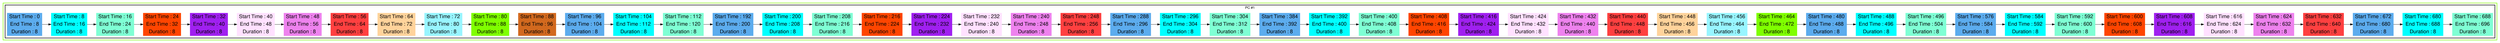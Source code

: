 digraph G {

fontname="Helvetica,Arial,sans-serif"
node [fontname="Helvetica,Arial,sans-serif"]
edge [fontname="Helvetica,Arial,sans-serif"]
graph [rankdir = "LR"];
node [fontsize = "20" shape = "ellipse"];

    subgraph cluster_Mod_0{
        color =chartreuse
        style = bold
        subgraph cluster_0{
           node [style=filled]
           color = black


            "node0" [
               label = "Start Time : 0 | End Time : 8 | Duration : 8"
               shape = "record"
               color = steelblue2
            ]

            "node8" [
               label = "Start Time : 8 | End Time : 16 | Duration : 8"
               shape = "record"
               color = aqua
            ]

            "node16" [
               label = "Start Time : 16 | End Time : 24 | Duration : 8"
               shape = "record"
               color = aquamarine
            ]

            "node24" [
               label = "Start Time : 24 | End Time : 32 | Duration : 8"
               shape = "record"
               color = orangered1
            ]

            "node28" [
               label = "Start Time : 32 | End Time : 40 | Duration : 8"
               shape = "record"
               color = x11purple
            ]

            "node32" [
               label = "Start Time : 40 | End Time : 48 | Duration : 8"
               shape = "record"
               color = thistle1
            ]

            "node36" [
               label = "Start Time : 48 | End Time : 56 | Duration : 8"
               shape = "record"
               color = violet
            ]

            "node40" [
               label = "Start Time : 56 | End Time : 64 | Duration : 8"
               shape = "record"
               color = brown1
            ]

            "node44" [
               label = "Start Time : 64 | End Time : 72 | Duration : 8"
               shape = "record"
               color = burlywood1
            ]

            "node46" [
               label = "Start Time : 72 | End Time : 80 | Duration : 8"
               shape = "record"
               color = cadetblue1
            ]

            "node48" [
               label = "Start Time : 80 | End Time : 88 | Duration : 8"
               shape = "record"
               color = chartreuse
            ]

            "node50" [
               label = "Start Time : 88 | End Time : 96 | Duration : 8"
               shape = "record"
               color = chocolate
            ]

            "node1" [
               label = "Start Time : 96 | End Time : 104 | Duration : 8"
               shape = "record"
               color = steelblue2
            ]

            "node9" [
               label = "Start Time : 104 | End Time : 112 | Duration : 8"
               shape = "record"
               color = aqua
            ]

            "node17" [
               label = "Start Time : 112 | End Time : 120 | Duration : 8"
               shape = "record"
               color = aquamarine
            ]

            "node2" [
               label = "Start Time : 192 | End Time : 200 | Duration : 8"
               shape = "record"
               color = steelblue2
            ]

            "node10" [
               label = "Start Time : 200 | End Time : 208 | Duration : 8"
               shape = "record"
               color = aqua
            ]

            "node18" [
               label = "Start Time : 208 | End Time : 216 | Duration : 8"
               shape = "record"
               color = aquamarine
            ]

            "node25" [
               label = "Start Time : 216 | End Time : 224 | Duration : 8"
               shape = "record"
               color = orangered1
            ]

            "node29" [
               label = "Start Time : 224 | End Time : 232 | Duration : 8"
               shape = "record"
               color = x11purple
            ]

            "node33" [
               label = "Start Time : 232 | End Time : 240 | Duration : 8"
               shape = "record"
               color = thistle1
            ]

            "node37" [
               label = "Start Time : 240 | End Time : 248 | Duration : 8"
               shape = "record"
               color = violet
            ]

            "node41" [
               label = "Start Time : 248 | End Time : 256 | Duration : 8"
               shape = "record"
               color = brown1
            ]

            "node3" [
               label = "Start Time : 288 | End Time : 296 | Duration : 8"
               shape = "record"
               color = steelblue2
            ]

            "node11" [
               label = "Start Time : 296 | End Time : 304 | Duration : 8"
               shape = "record"
               color = aqua
            ]

            "node19" [
               label = "Start Time : 304 | End Time : 312 | Duration : 8"
               shape = "record"
               color = aquamarine
            ]

            "node4" [
               label = "Start Time : 384 | End Time : 392 | Duration : 8"
               shape = "record"
               color = steelblue2
            ]

            "node12" [
               label = "Start Time : 392 | End Time : 400 | Duration : 8"
               shape = "record"
               color = aqua
            ]

            "node20" [
               label = "Start Time : 400 | End Time : 408 | Duration : 8"
               shape = "record"
               color = aquamarine
            ]

            "node26" [
               label = "Start Time : 408 | End Time : 416 | Duration : 8"
               shape = "record"
               color = orangered1
            ]

            "node30" [
               label = "Start Time : 416 | End Time : 424 | Duration : 8"
               shape = "record"
               color = x11purple
            ]

            "node34" [
               label = "Start Time : 424 | End Time : 432 | Duration : 8"
               shape = "record"
               color = thistle1
            ]

            "node38" [
               label = "Start Time : 432 | End Time : 440 | Duration : 8"
               shape = "record"
               color = violet
            ]

            "node42" [
               label = "Start Time : 440 | End Time : 448 | Duration : 8"
               shape = "record"
               color = brown1
            ]

            "node45" [
               label = "Start Time : 448 | End Time : 456 | Duration : 8"
               shape = "record"
               color = burlywood1
            ]

            "node47" [
               label = "Start Time : 456 | End Time : 464 | Duration : 8"
               shape = "record"
               color = cadetblue1
            ]

            "node49" [
               label = "Start Time : 464 | End Time : 472 | Duration : 8"
               shape = "record"
               color = chartreuse
            ]

            "node5" [
               label = "Start Time : 480 | End Time : 488 | Duration : 8"
               shape = "record"
               color = steelblue2
            ]

            "node13" [
               label = "Start Time : 488 | End Time : 496 | Duration : 8"
               shape = "record"
               color = aqua
            ]

            "node21" [
               label = "Start Time : 496 | End Time : 504 | Duration : 8"
               shape = "record"
               color = aquamarine
            ]

            "node6" [
               label = "Start Time : 576 | End Time : 584 | Duration : 8"
               shape = "record"
               color = steelblue2
            ]

            "node14" [
               label = "Start Time : 584 | End Time : 592 | Duration : 8"
               shape = "record"
               color = aqua
            ]

            "node22" [
               label = "Start Time : 592 | End Time : 600 | Duration : 8"
               shape = "record"
               color = aquamarine
            ]

            "node27" [
               label = "Start Time : 600 | End Time : 608 | Duration : 8"
               shape = "record"
               color = orangered1
            ]

            "node31" [
               label = "Start Time : 608 | End Time : 616 | Duration : 8"
               shape = "record"
               color = x11purple
            ]

            "node35" [
               label = "Start Time : 616 | End Time : 624 | Duration : 8"
               shape = "record"
               color = thistle1
            ]

            "node39" [
               label = "Start Time : 624 | End Time : 632 | Duration : 8"
               shape = "record"
               color = violet
            ]

            "node43" [
               label = "Start Time : 632 | End Time : 640 | Duration : 8"
               shape = "record"
               color = brown1
            ]

            "node7" [
               label = "Start Time : 672 | End Time : 680 | Duration : 8"
               shape = "record"
               color = steelblue2
            ]

            "node15" [
               label = "Start Time : 680 | End Time : 688 | Duration : 8"
               shape = "record"
               color = aqua
            ]

            "node23" [
               label = "Start Time : 688 | End Time : 696 | Duration : 8"
               shape = "record"
               color = aquamarine
            ]

            node0 -> node8 -> node16 -> node24 -> node28 -> node32 -> node36 -> node40 -> node44 -> node46 -> node48 -> node50 -> node1 -> node9 -> node17 -> node2 -> node10 -> node18 -> node25 -> node29 -> node33 -> node37 -> node41 -> node3 -> node11 -> node19 -> node4 -> node12 -> node20 -> node26 -> node30 -> node34 -> node38 -> node42 -> node45 -> node47 -> node49 -> node5 -> node13 -> node21 -> node6 -> node14 -> node22 -> node27 -> node31 -> node35 -> node39 -> node43 -> node7 -> node15 -> node23

            label = "PC #1"

        }
    }




}

